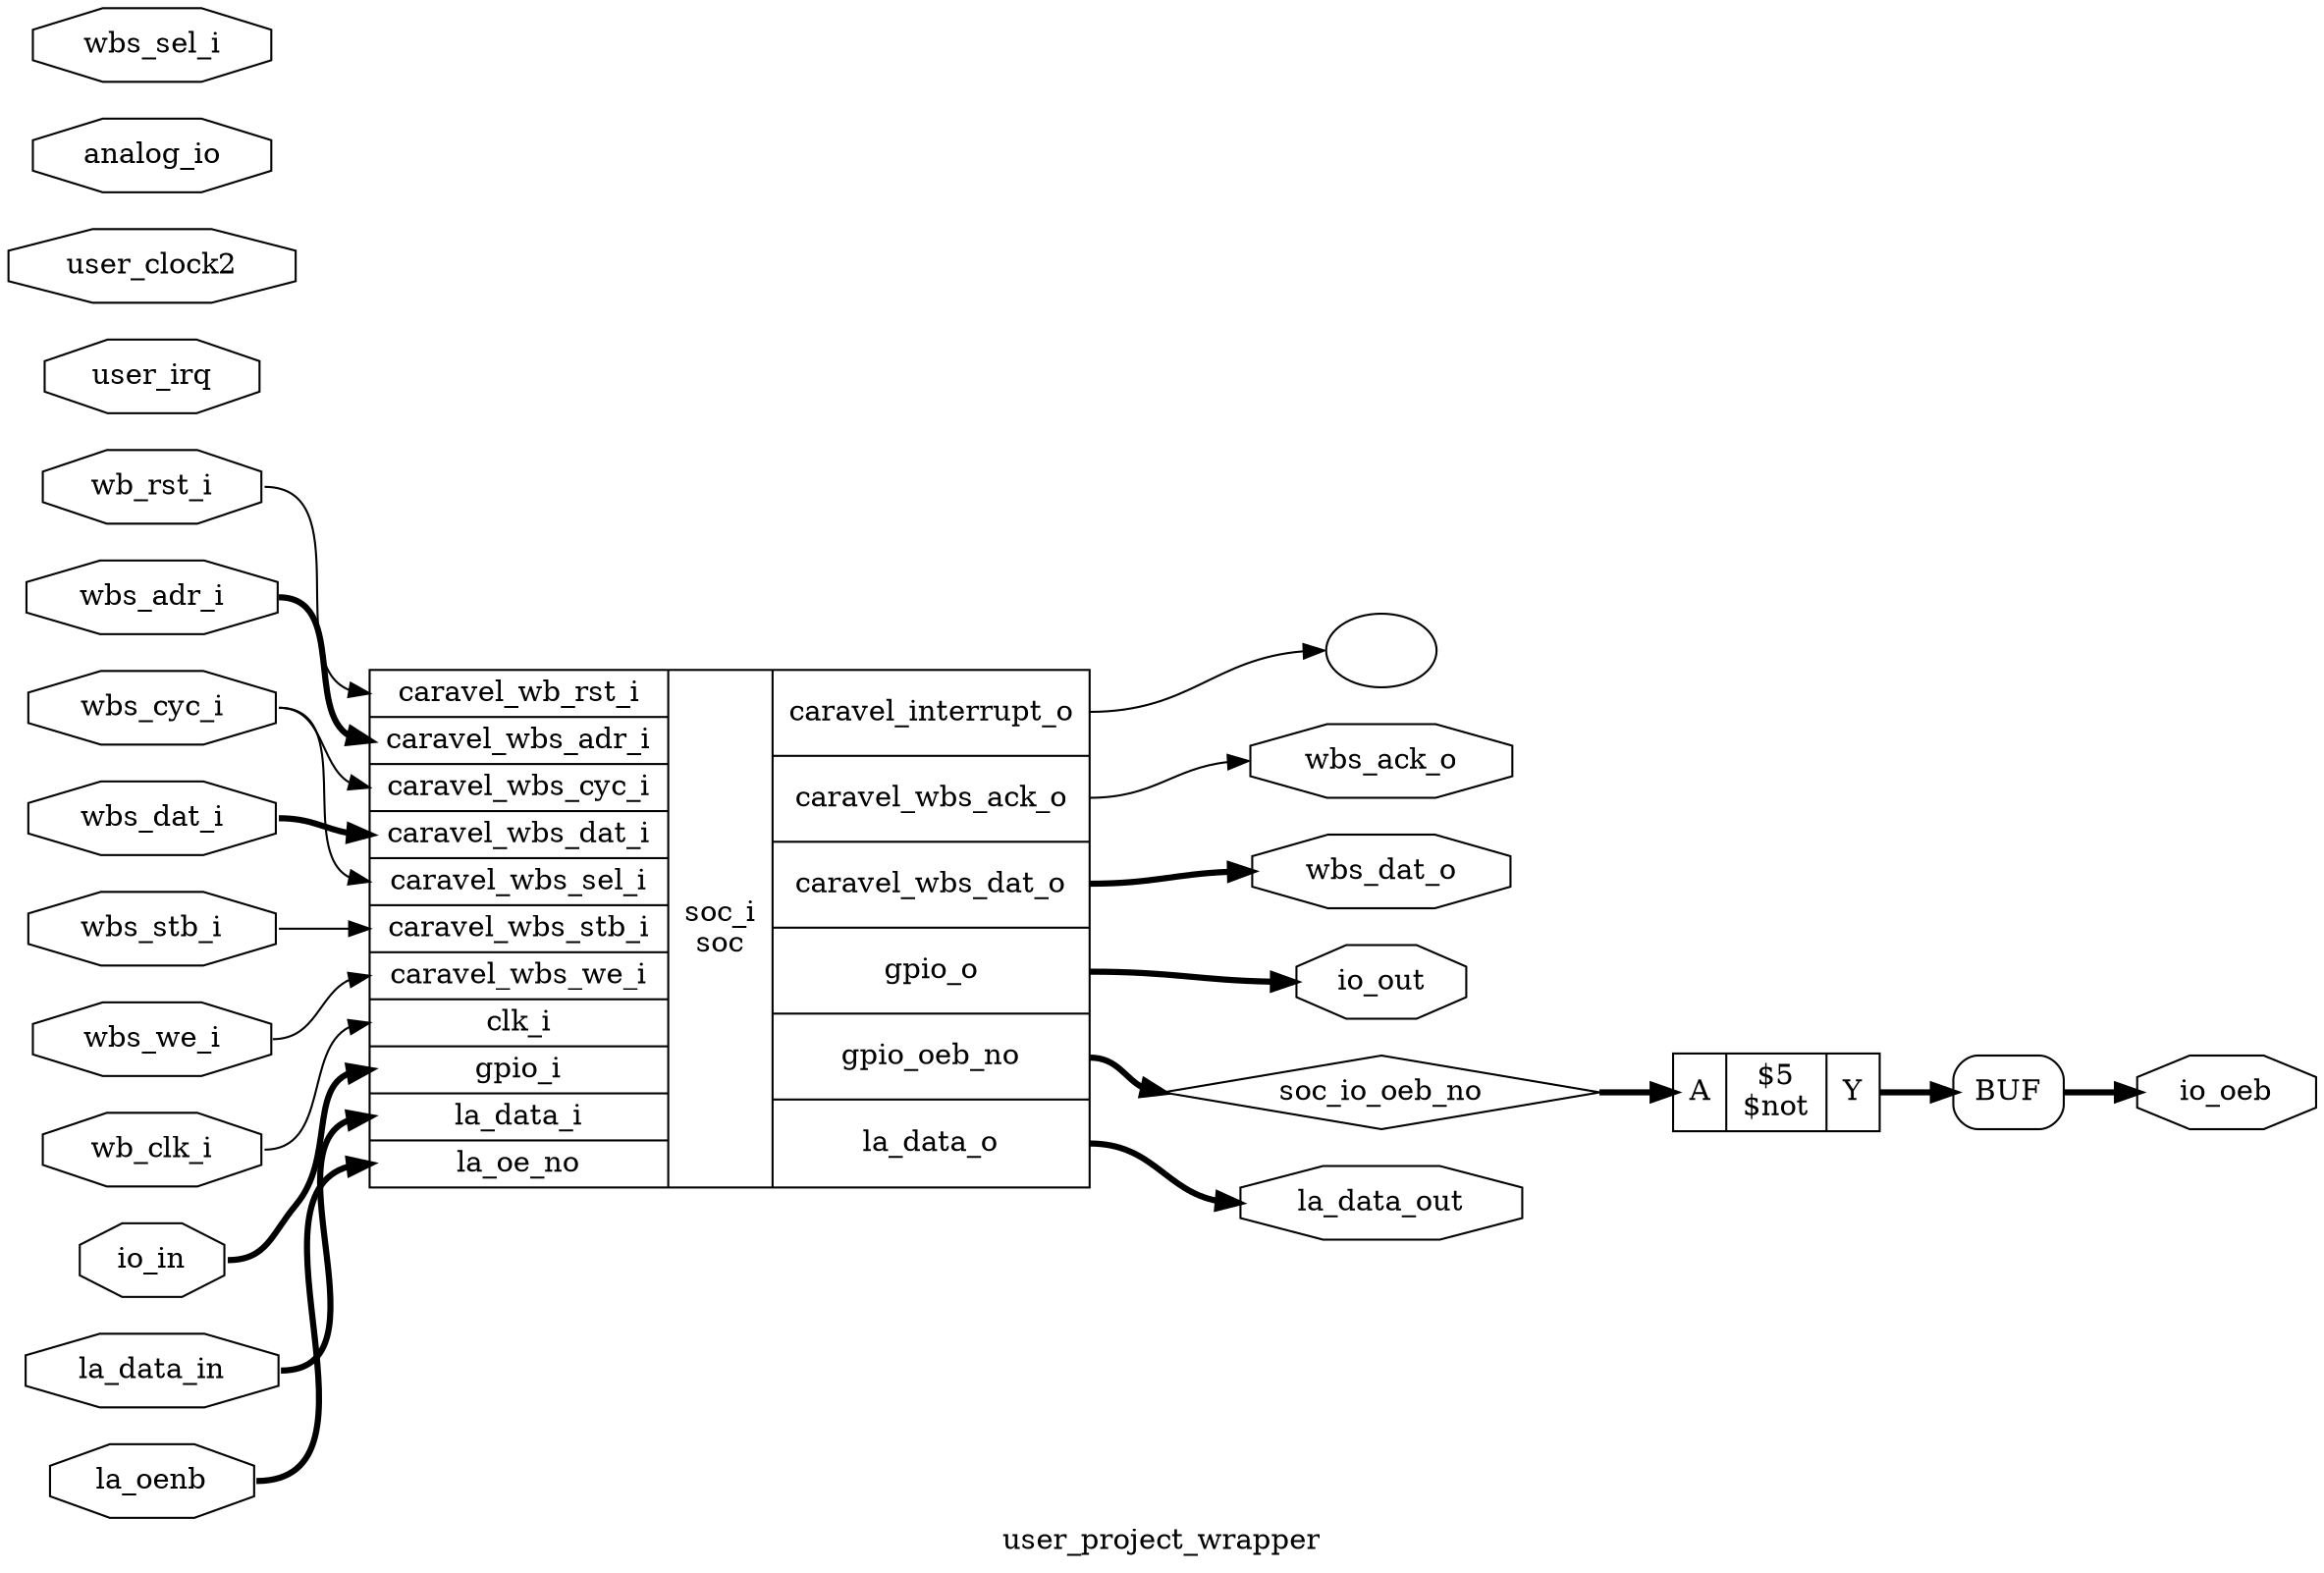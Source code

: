 digraph "user_project_wrapper" {
label="user_project_wrapper";
rankdir="LR";
remincross=true;
n2 [ shape=diamond, label="soc_io_oeb_no", color="black", fontcolor="black" ];
n3 [ shape=octagon, label="user_irq", color="black", fontcolor="black" ];
n4 [ shape=octagon, label="user_clock2", color="black", fontcolor="black" ];
n5 [ shape=octagon, label="analog_io", color="black", fontcolor="black" ];
n6 [ shape=octagon, label="io_oeb", color="black", fontcolor="black" ];
n7 [ shape=octagon, label="io_out", color="black", fontcolor="black" ];
n8 [ shape=octagon, label="io_in", color="black", fontcolor="black" ];
n9 [ shape=octagon, label="la_oenb", color="black", fontcolor="black" ];
n10 [ shape=octagon, label="la_data_out", color="black", fontcolor="black" ];
n11 [ shape=octagon, label="la_data_in", color="black", fontcolor="black" ];
n12 [ shape=octagon, label="wbs_dat_o", color="black", fontcolor="black" ];
n13 [ shape=octagon, label="wbs_ack_o", color="black", fontcolor="black" ];
n14 [ shape=octagon, label="wbs_adr_i", color="black", fontcolor="black" ];
n15 [ shape=octagon, label="wbs_dat_i", color="black", fontcolor="black" ];
n16 [ shape=octagon, label="wbs_sel_i", color="black", fontcolor="black" ];
n17 [ shape=octagon, label="wbs_we_i", color="black", fontcolor="black" ];
n18 [ shape=octagon, label="wbs_cyc_i", color="black", fontcolor="black" ];
n19 [ shape=octagon, label="wbs_stb_i", color="black", fontcolor="black" ];
n20 [ shape=octagon, label="wb_rst_i", color="black", fontcolor="black" ];
n21 [ shape=octagon, label="wb_clk_i", color="black", fontcolor="black" ];
v0 [ label="" ];
c39 [ shape=record, label="{{<p22> caravel_wb_rst_i|<p23> caravel_wbs_adr_i|<p24> caravel_wbs_cyc_i|<p25> caravel_wbs_dat_i|<p26> caravel_wbs_sel_i|<p27> caravel_wbs_stb_i|<p28> caravel_wbs_we_i|<p29> clk_i|<p30> gpio_i|<p31> la_data_i|<p32> la_oe_no}|soc_i\nsoc|{<p33> caravel_interrupt_o|<p34> caravel_wbs_ack_o|<p35> caravel_wbs_dat_o|<p36> gpio_o|<p37> gpio_oeb_no|<p38> la_data_o}}" ];
c42 [ shape=record, label="{{<p40> A}|$5\n$not|{<p41> Y}}" ];
x1 [shape=box, style=rounded, label="BUF"];
c42:p41:e -> x1:w:w [color="black", style="setlinewidth(3)", label=""];
c39:p38:e -> n10:w [color="black", style="setlinewidth(3)", label=""];
n11:e -> c39:p31:w [color="black", style="setlinewidth(3)", label=""];
c39:p35:e -> n12:w [color="black", style="setlinewidth(3)", label=""];
c39:p34:e -> n13:w [color="black", label=""];
n14:e -> c39:p23:w [color="black", style="setlinewidth(3)", label=""];
n15:e -> c39:p25:w [color="black", style="setlinewidth(3)", label=""];
n17:e -> c39:p28:w [color="black", label=""];
n18:e -> c39:p24:w [color="black", label=""];
n18:e -> c39:p26:w [color="black", label=""];
n19:e -> c39:p27:w [color="black", label=""];
c39:p37:e -> n2:w [color="black", style="setlinewidth(3)", label=""];
n2:e -> c42:p40:w [color="black", style="setlinewidth(3)", label=""];
n20:e -> c39:p22:w [color="black", label=""];
n21:e -> c39:p29:w [color="black", label=""];
x1:e:e -> n6:w [color="black", style="setlinewidth(3)", label=""];
c39:p36:e -> n7:w [color="black", style="setlinewidth(3)", label=""];
n8:e -> c39:p30:w [color="black", style="setlinewidth(3)", label=""];
n9:e -> c39:p32:w [color="black", style="setlinewidth(3)", label=""];
c39:p33:e -> v0:w [color="black", label=""];
}
